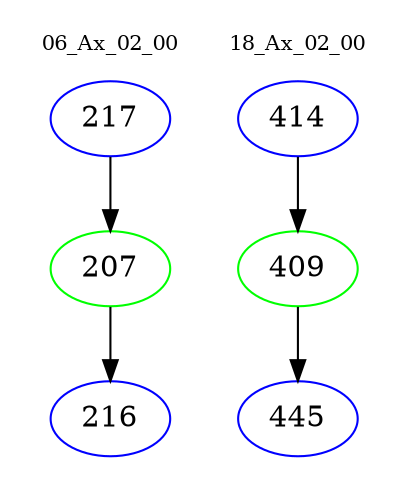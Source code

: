 digraph{
subgraph cluster_0 {
color = white
label = "06_Ax_02_00";
fontsize=10;
T0_217 [label="217", color="blue"]
T0_217 -> T0_207 [color="black"]
T0_207 [label="207", color="green"]
T0_207 -> T0_216 [color="black"]
T0_216 [label="216", color="blue"]
}
subgraph cluster_1 {
color = white
label = "18_Ax_02_00";
fontsize=10;
T1_414 [label="414", color="blue"]
T1_414 -> T1_409 [color="black"]
T1_409 [label="409", color="green"]
T1_409 -> T1_445 [color="black"]
T1_445 [label="445", color="blue"]
}
}
